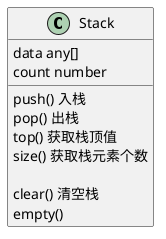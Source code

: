 @startuml
'https://plantuml.com/class-diagram

class Stack {
data any[]
count number

push() 入栈
pop() 出栈
top() 获取栈顶值
size() 获取栈元素个数

clear() 清空栈
empty()
}
'
'enum TimeUnit {
'DAYS
'HOURS
'MINUTES
'}

@enduml

